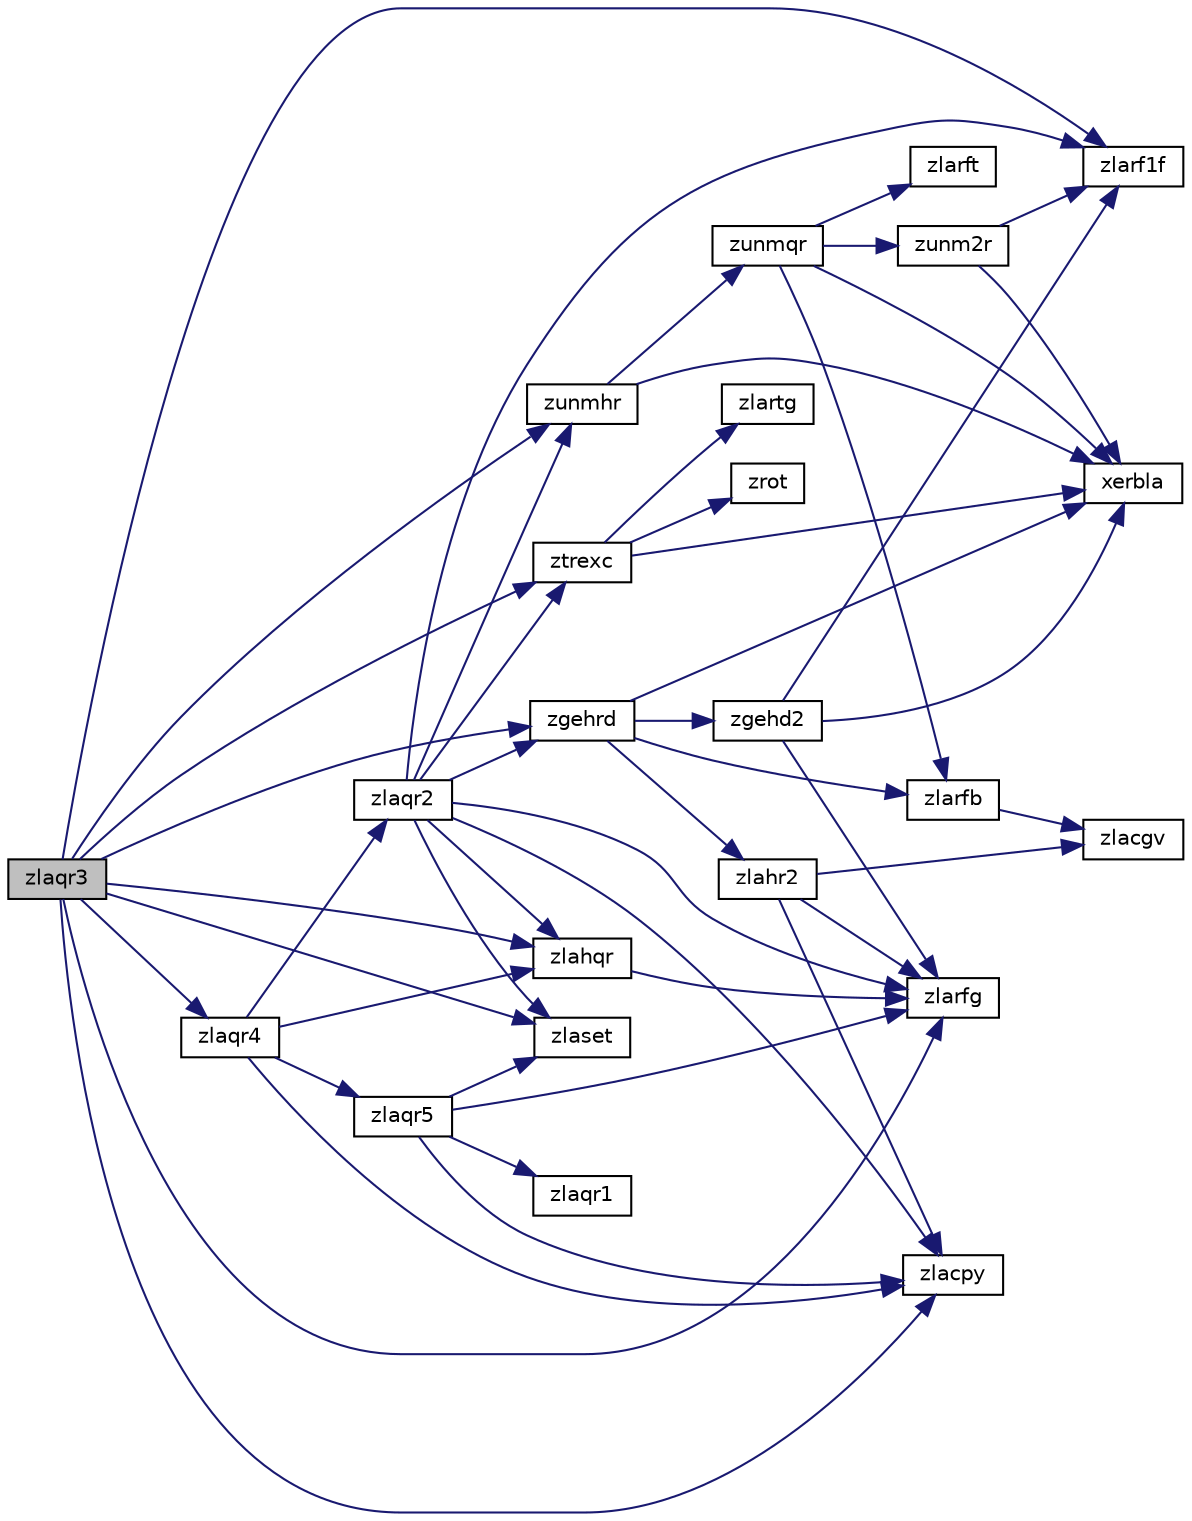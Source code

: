 digraph "zlaqr3"
{
 // LATEX_PDF_SIZE
  edge [fontname="Helvetica",fontsize="10",labelfontname="Helvetica",labelfontsize="10"];
  node [fontname="Helvetica",fontsize="10",shape=record];
  rankdir="LR";
  Node1 [label="zlaqr3",height=0.2,width=0.4,color="black", fillcolor="grey75", style="filled", fontcolor="black",tooltip="ZLAQR3 performs the unitary similarity transformation of a Hessenberg matrix to detect and deflate fu..."];
  Node1 -> Node2 [color="midnightblue",fontsize="10",style="solid",fontname="Helvetica"];
  Node2 [label="zgehrd",height=0.2,width=0.4,color="black", fillcolor="white", style="filled",URL="$zgehrd_8f.html#a4de4b424a4c7b0a78f7138a94ec54671",tooltip="ZGEHRD"];
  Node2 -> Node3 [color="midnightblue",fontsize="10",style="solid",fontname="Helvetica"];
  Node3 [label="xerbla",height=0.2,width=0.4,color="black", fillcolor="white", style="filled",URL="$xerbla_8f.html#a377ee61015baf8dea7770b3a404b1c07",tooltip="XERBLA"];
  Node2 -> Node4 [color="midnightblue",fontsize="10",style="solid",fontname="Helvetica"];
  Node4 [label="zgehd2",height=0.2,width=0.4,color="black", fillcolor="white", style="filled",URL="$zgehd2_8f.html#a8a81f8f7aca961fb59ef5b57256a5f68",tooltip="ZGEHD2 reduces a general square matrix to upper Hessenberg form using an unblocked algorithm."];
  Node4 -> Node3 [color="midnightblue",fontsize="10",style="solid",fontname="Helvetica"];
  Node4 -> Node5 [color="midnightblue",fontsize="10",style="solid",fontname="Helvetica"];
  Node5 [label="zlarf1f",height=0.2,width=0.4,color="black", fillcolor="white", style="filled",URL="$zlarf1f_8f.html#a48cd67b51ff589c1f2e0a9bf2b2c84ad",tooltip="ZLARF1F applies an elementary reflector to a general rectangular"];
  Node4 -> Node6 [color="midnightblue",fontsize="10",style="solid",fontname="Helvetica"];
  Node6 [label="zlarfg",height=0.2,width=0.4,color="black", fillcolor="white", style="filled",URL="$zlarfg_8f.html#af496f956f05bac0668fed468230355c7",tooltip="ZLARFG generates an elementary reflector (Householder matrix)."];
  Node2 -> Node7 [color="midnightblue",fontsize="10",style="solid",fontname="Helvetica"];
  Node7 [label="zlahr2",height=0.2,width=0.4,color="black", fillcolor="white", style="filled",URL="$zlahr2_8f.html#a4ce0b79ed0e1f4fff96e7fdc7ee78ef1",tooltip="ZLAHR2 reduces the specified number of first columns of a general rectangular matrix A so that elemen..."];
  Node7 -> Node8 [color="midnightblue",fontsize="10",style="solid",fontname="Helvetica"];
  Node8 [label="zlacgv",height=0.2,width=0.4,color="black", fillcolor="white", style="filled",URL="$zlacgv_8f.html#ad2595ab7c6b89e1ff2e9d05542431719",tooltip="ZLACGV conjugates a complex vector."];
  Node7 -> Node9 [color="midnightblue",fontsize="10",style="solid",fontname="Helvetica"];
  Node9 [label="zlacpy",height=0.2,width=0.4,color="black", fillcolor="white", style="filled",URL="$zlacpy_8f.html#a519ff79bf915433651747242f22078fb",tooltip="ZLACPY copies all or part of one two-dimensional array to another."];
  Node7 -> Node6 [color="midnightblue",fontsize="10",style="solid",fontname="Helvetica"];
  Node2 -> Node10 [color="midnightblue",fontsize="10",style="solid",fontname="Helvetica"];
  Node10 [label="zlarfb",height=0.2,width=0.4,color="black", fillcolor="white", style="filled",URL="$zlarfb_8f.html#a250a7932f64a90dd1dcb20ab9957ad37",tooltip="ZLARFB applies a block reflector or its conjugate-transpose to a general rectangular matrix."];
  Node10 -> Node8 [color="midnightblue",fontsize="10",style="solid",fontname="Helvetica"];
  Node1 -> Node9 [color="midnightblue",fontsize="10",style="solid",fontname="Helvetica"];
  Node1 -> Node11 [color="midnightblue",fontsize="10",style="solid",fontname="Helvetica"];
  Node11 [label="zlahqr",height=0.2,width=0.4,color="black", fillcolor="white", style="filled",URL="$zlahqr_8f.html#a32a8dc4443c2f0f528363b99d7a7b7e6",tooltip="ZLAHQR computes the eigenvalues and Schur factorization of an upper Hessenberg matrix,..."];
  Node11 -> Node6 [color="midnightblue",fontsize="10",style="solid",fontname="Helvetica"];
  Node1 -> Node12 [color="midnightblue",fontsize="10",style="solid",fontname="Helvetica"];
  Node12 [label="zlaqr4",height=0.2,width=0.4,color="black", fillcolor="white", style="filled",URL="$zlaqr4_8f.html#affbc148af22beee1f25d9763ecbfaebe",tooltip="ZLAQR4 computes the eigenvalues of a Hessenberg matrix, and optionally the matrices from the Schur de..."];
  Node12 -> Node9 [color="midnightblue",fontsize="10",style="solid",fontname="Helvetica"];
  Node12 -> Node11 [color="midnightblue",fontsize="10",style="solid",fontname="Helvetica"];
  Node12 -> Node13 [color="midnightblue",fontsize="10",style="solid",fontname="Helvetica"];
  Node13 [label="zlaqr2",height=0.2,width=0.4,color="black", fillcolor="white", style="filled",URL="$zlaqr2_8f.html#a3de0348a1d15c5b1dded4b2fe0fdd852",tooltip="ZLAQR2 performs the unitary similarity transformation of a Hessenberg matrix to detect and deflate fu..."];
  Node13 -> Node2 [color="midnightblue",fontsize="10",style="solid",fontname="Helvetica"];
  Node13 -> Node9 [color="midnightblue",fontsize="10",style="solid",fontname="Helvetica"];
  Node13 -> Node11 [color="midnightblue",fontsize="10",style="solid",fontname="Helvetica"];
  Node13 -> Node5 [color="midnightblue",fontsize="10",style="solid",fontname="Helvetica"];
  Node13 -> Node6 [color="midnightblue",fontsize="10",style="solid",fontname="Helvetica"];
  Node13 -> Node14 [color="midnightblue",fontsize="10",style="solid",fontname="Helvetica"];
  Node14 [label="zlaset",height=0.2,width=0.4,color="black", fillcolor="white", style="filled",URL="$zlaset_8f.html#aa4389d0e0e031c70c351acf7dbad6a85",tooltip="ZLASET initializes the off-diagonal elements and the diagonal elements of a matrix to given values."];
  Node13 -> Node15 [color="midnightblue",fontsize="10",style="solid",fontname="Helvetica"];
  Node15 [label="ztrexc",height=0.2,width=0.4,color="black", fillcolor="white", style="filled",URL="$ztrexc_8f.html#a470b89b631cac16cac631539465ae014",tooltip="ZTREXC"];
  Node15 -> Node3 [color="midnightblue",fontsize="10",style="solid",fontname="Helvetica"];
  Node15 -> Node16 [color="midnightblue",fontsize="10",style="solid",fontname="Helvetica"];
  Node16 [label="zlartg",height=0.2,width=0.4,color="black", fillcolor="white", style="filled",URL="$zlartg_8f90.html#a1e266e78a9a8585a1fc67f2d23badc64",tooltip="ZLARTG generates a plane rotation with real cosine and complex sine."];
  Node15 -> Node17 [color="midnightblue",fontsize="10",style="solid",fontname="Helvetica"];
  Node17 [label="zrot",height=0.2,width=0.4,color="black", fillcolor="white", style="filled",URL="$zrot_8f.html#a423fa89faf02ec43f5b664f91ce29729",tooltip="ZROT applies a plane rotation with real cosine and complex sine to a pair of complex vectors."];
  Node13 -> Node18 [color="midnightblue",fontsize="10",style="solid",fontname="Helvetica"];
  Node18 [label="zunmhr",height=0.2,width=0.4,color="black", fillcolor="white", style="filled",URL="$zunmhr_8f.html#a5afbf51ef75165fe50d4ef38271c788b",tooltip="ZUNMHR"];
  Node18 -> Node3 [color="midnightblue",fontsize="10",style="solid",fontname="Helvetica"];
  Node18 -> Node19 [color="midnightblue",fontsize="10",style="solid",fontname="Helvetica"];
  Node19 [label="zunmqr",height=0.2,width=0.4,color="black", fillcolor="white", style="filled",URL="$zunmqr_8f.html#ae3b7ba40f49b67ffd7e0ce99343e4269",tooltip="ZUNMQR"];
  Node19 -> Node3 [color="midnightblue",fontsize="10",style="solid",fontname="Helvetica"];
  Node19 -> Node10 [color="midnightblue",fontsize="10",style="solid",fontname="Helvetica"];
  Node19 -> Node20 [color="midnightblue",fontsize="10",style="solid",fontname="Helvetica"];
  Node20 [label="zlarft",height=0.2,width=0.4,color="black", fillcolor="white", style="filled",URL="$VARIANTS_2larft_2LL-LVL2_2zlarft_8f.html#a748294b81ca6ffc44785d44afb77474e",tooltip="ZLARFT VARIANT: left-looking Level 2 BLAS version of the algorithm."];
  Node19 -> Node21 [color="midnightblue",fontsize="10",style="solid",fontname="Helvetica"];
  Node21 [label="zunm2r",height=0.2,width=0.4,color="black", fillcolor="white", style="filled",URL="$zunm2r_8f.html#ae19d9a8a2405fb07b731389bda6f5f02",tooltip="ZUNM2R multiplies a general matrix by the unitary matrix from a QR factorization determined by cgeqrf..."];
  Node21 -> Node3 [color="midnightblue",fontsize="10",style="solid",fontname="Helvetica"];
  Node21 -> Node5 [color="midnightblue",fontsize="10",style="solid",fontname="Helvetica"];
  Node12 -> Node22 [color="midnightblue",fontsize="10",style="solid",fontname="Helvetica"];
  Node22 [label="zlaqr5",height=0.2,width=0.4,color="black", fillcolor="white", style="filled",URL="$zlaqr5_8f.html#a1c560f9c454fa87a921c870440d0e522",tooltip="ZLAQR5 performs a single small-bulge multi-shift QR sweep."];
  Node22 -> Node9 [color="midnightblue",fontsize="10",style="solid",fontname="Helvetica"];
  Node22 -> Node23 [color="midnightblue",fontsize="10",style="solid",fontname="Helvetica"];
  Node23 [label="zlaqr1",height=0.2,width=0.4,color="black", fillcolor="white", style="filled",URL="$zlaqr1_8f.html#a9f263a17f37c8c7c70fc1d5f55f5e11d",tooltip="ZLAQR1 sets a scalar multiple of the first column of the product of 2-by-2 or 3-by-3 matrix H and spe..."];
  Node22 -> Node6 [color="midnightblue",fontsize="10",style="solid",fontname="Helvetica"];
  Node22 -> Node14 [color="midnightblue",fontsize="10",style="solid",fontname="Helvetica"];
  Node1 -> Node5 [color="midnightblue",fontsize="10",style="solid",fontname="Helvetica"];
  Node1 -> Node6 [color="midnightblue",fontsize="10",style="solid",fontname="Helvetica"];
  Node1 -> Node14 [color="midnightblue",fontsize="10",style="solid",fontname="Helvetica"];
  Node1 -> Node15 [color="midnightblue",fontsize="10",style="solid",fontname="Helvetica"];
  Node1 -> Node18 [color="midnightblue",fontsize="10",style="solid",fontname="Helvetica"];
}
